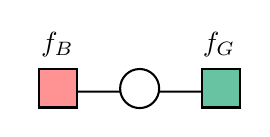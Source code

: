 

\tikzset{every picture/.style={line width=0.75pt}} %set default line width to 0.75pt        

\begin{tikzpicture}[x=0.75pt,y=0.75pt,yscale=-1,xscale=1]
%uncomment if require: \path (0,171); %set diagram left start at 0, and has height of 171

%Straight Lines [id:da9426074160582016] 
\draw    (399.22,143.78) -- (359.94,143.66) ;
%Straight Lines [id:da643000004312603] 
\draw    (399.22,143.78) -- (438.5,143.66) ;
%Shape: Circle [id:dp3724334158586291] 
\draw  [fill={rgb, 255:red, 255; green, 255; blue, 255 }  ,fill opacity=1 ] (389.81,142.22) .. controls (389.81,137.03) and (394.02,132.81) .. (399.22,132.81) .. controls (404.41,132.81) and (408.62,137.03) .. (408.62,142.22) .. controls (408.62,147.41) and (404.41,151.63) .. (399.22,151.63) .. controls (394.02,151.63) and (389.81,147.41) .. (389.81,142.22) -- cycle ;
%Shape: Square [id:dp37804195853429245] 
\draw  [fill={rgb, 255:red, 255; green, 147; blue, 147 }  ,fill opacity=1 ] (350.66,132.81) -- (369.22,132.81) -- (369.22,151.37) -- (350.66,151.37) -- cycle ;
%Shape: Square [id:dp19659269496953535] 
\draw  [fill={rgb, 255:red, 104; green, 195; blue, 163 }  ,fill opacity=1 ] (429.22,132.81) -- (447.78,132.81) -- (447.78,151.37) -- (429.22,151.37) -- cycle ;

% Text Node
\draw (428.22,113.4) node [anchor=north west][inner sep=0.75pt]    {$f_{G}$};
% Text Node
\draw (350.22,113.4) node [anchor=north west][inner sep=0.75pt]    {$f_{B}$};


\end{tikzpicture}
